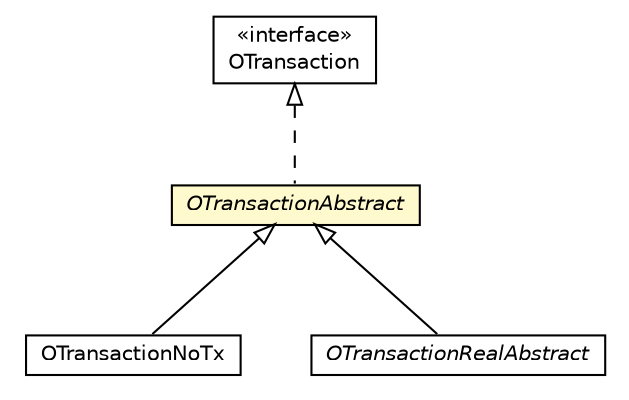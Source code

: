 #!/usr/local/bin/dot
#
# Class diagram 
# Generated by UMLGraph version R5_6-24-gf6e263 (http://www.umlgraph.org/)
#

digraph G {
	edge [fontname="Helvetica",fontsize=10,labelfontname="Helvetica",labelfontsize=10];
	node [fontname="Helvetica",fontsize=10,shape=plaintext];
	nodesep=0.25;
	ranksep=0.5;
	// com.orientechnologies.orient.core.tx.OTransactionNoTx
	c7218993 [label=<<table title="com.orientechnologies.orient.core.tx.OTransactionNoTx" border="0" cellborder="1" cellspacing="0" cellpadding="2" port="p" href="./OTransactionNoTx.html">
		<tr><td><table border="0" cellspacing="0" cellpadding="1">
<tr><td align="center" balign="center"> OTransactionNoTx </td></tr>
		</table></td></tr>
		</table>>, URL="./OTransactionNoTx.html", fontname="Helvetica", fontcolor="black", fontsize=10.0];
	// com.orientechnologies.orient.core.tx.OTransactionAbstract
	c7218994 [label=<<table title="com.orientechnologies.orient.core.tx.OTransactionAbstract" border="0" cellborder="1" cellspacing="0" cellpadding="2" port="p" bgcolor="lemonChiffon" href="./OTransactionAbstract.html">
		<tr><td><table border="0" cellspacing="0" cellpadding="1">
<tr><td align="center" balign="center"><font face="Helvetica-Oblique"> OTransactionAbstract </font></td></tr>
		</table></td></tr>
		</table>>, URL="./OTransactionAbstract.html", fontname="Helvetica", fontcolor="black", fontsize=10.0];
	// com.orientechnologies.orient.core.tx.OTransaction
	c7219000 [label=<<table title="com.orientechnologies.orient.core.tx.OTransaction" border="0" cellborder="1" cellspacing="0" cellpadding="2" port="p" href="./OTransaction.html">
		<tr><td><table border="0" cellspacing="0" cellpadding="1">
<tr><td align="center" balign="center"> &#171;interface&#187; </td></tr>
<tr><td align="center" balign="center"> OTransaction </td></tr>
		</table></td></tr>
		</table>>, URL="./OTransaction.html", fontname="Helvetica", fontcolor="black", fontsize=10.0];
	// com.orientechnologies.orient.core.tx.OTransactionRealAbstract
	c7219005 [label=<<table title="com.orientechnologies.orient.core.tx.OTransactionRealAbstract" border="0" cellborder="1" cellspacing="0" cellpadding="2" port="p" href="./OTransactionRealAbstract.html">
		<tr><td><table border="0" cellspacing="0" cellpadding="1">
<tr><td align="center" balign="center"><font face="Helvetica-Oblique"> OTransactionRealAbstract </font></td></tr>
		</table></td></tr>
		</table>>, URL="./OTransactionRealAbstract.html", fontname="Helvetica", fontcolor="black", fontsize=10.0];
	//com.orientechnologies.orient.core.tx.OTransactionNoTx extends com.orientechnologies.orient.core.tx.OTransactionAbstract
	c7218994:p -> c7218993:p [dir=back,arrowtail=empty];
	//com.orientechnologies.orient.core.tx.OTransactionAbstract implements com.orientechnologies.orient.core.tx.OTransaction
	c7219000:p -> c7218994:p [dir=back,arrowtail=empty,style=dashed];
	//com.orientechnologies.orient.core.tx.OTransactionRealAbstract extends com.orientechnologies.orient.core.tx.OTransactionAbstract
	c7218994:p -> c7219005:p [dir=back,arrowtail=empty];
}

